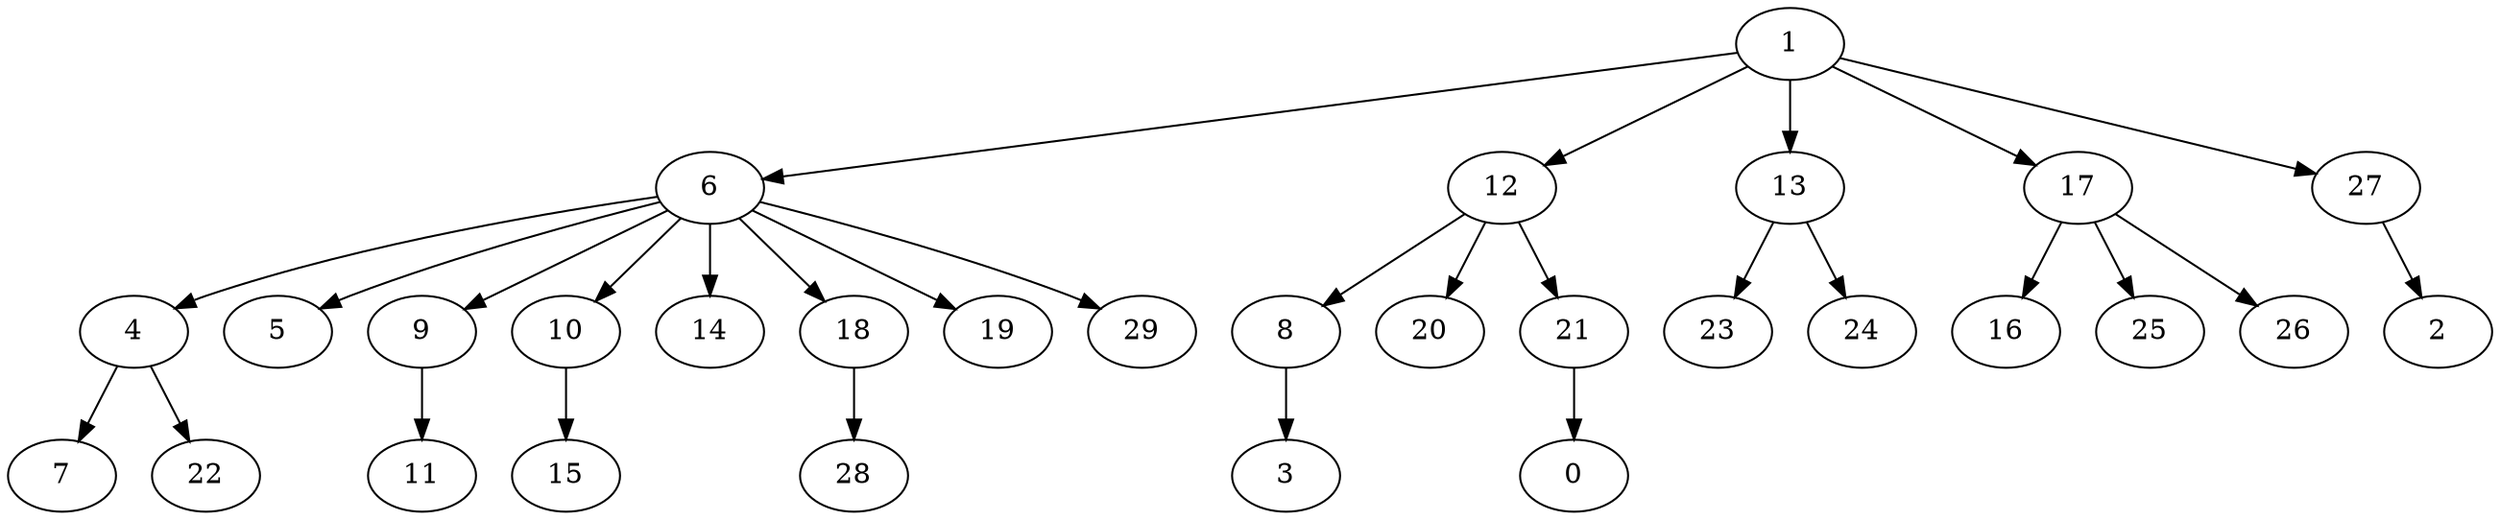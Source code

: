 digraph {
  1 -> 6;
  1 -> 12;
  1 -> 13;
  1 -> 17;
  1 -> 27;
  6 -> 4;
  6 -> 5;
  6 -> 9;
  6 -> 10;
  6 -> 14;
  6 -> 18;
  6 -> 19;
  6 -> 29;
  12 -> 8;
  12 -> 20;
  12 -> 21;
  13 -> 23;
  13 -> 24;
  17 -> 16;
  17 -> 25;
  17 -> 26;
  27 -> 2;
  4 -> 7;
  4 -> 22;
  9 -> 11;
  10 -> 15;
  18 -> 28;
  8 -> 3;
  21 -> 0;
}